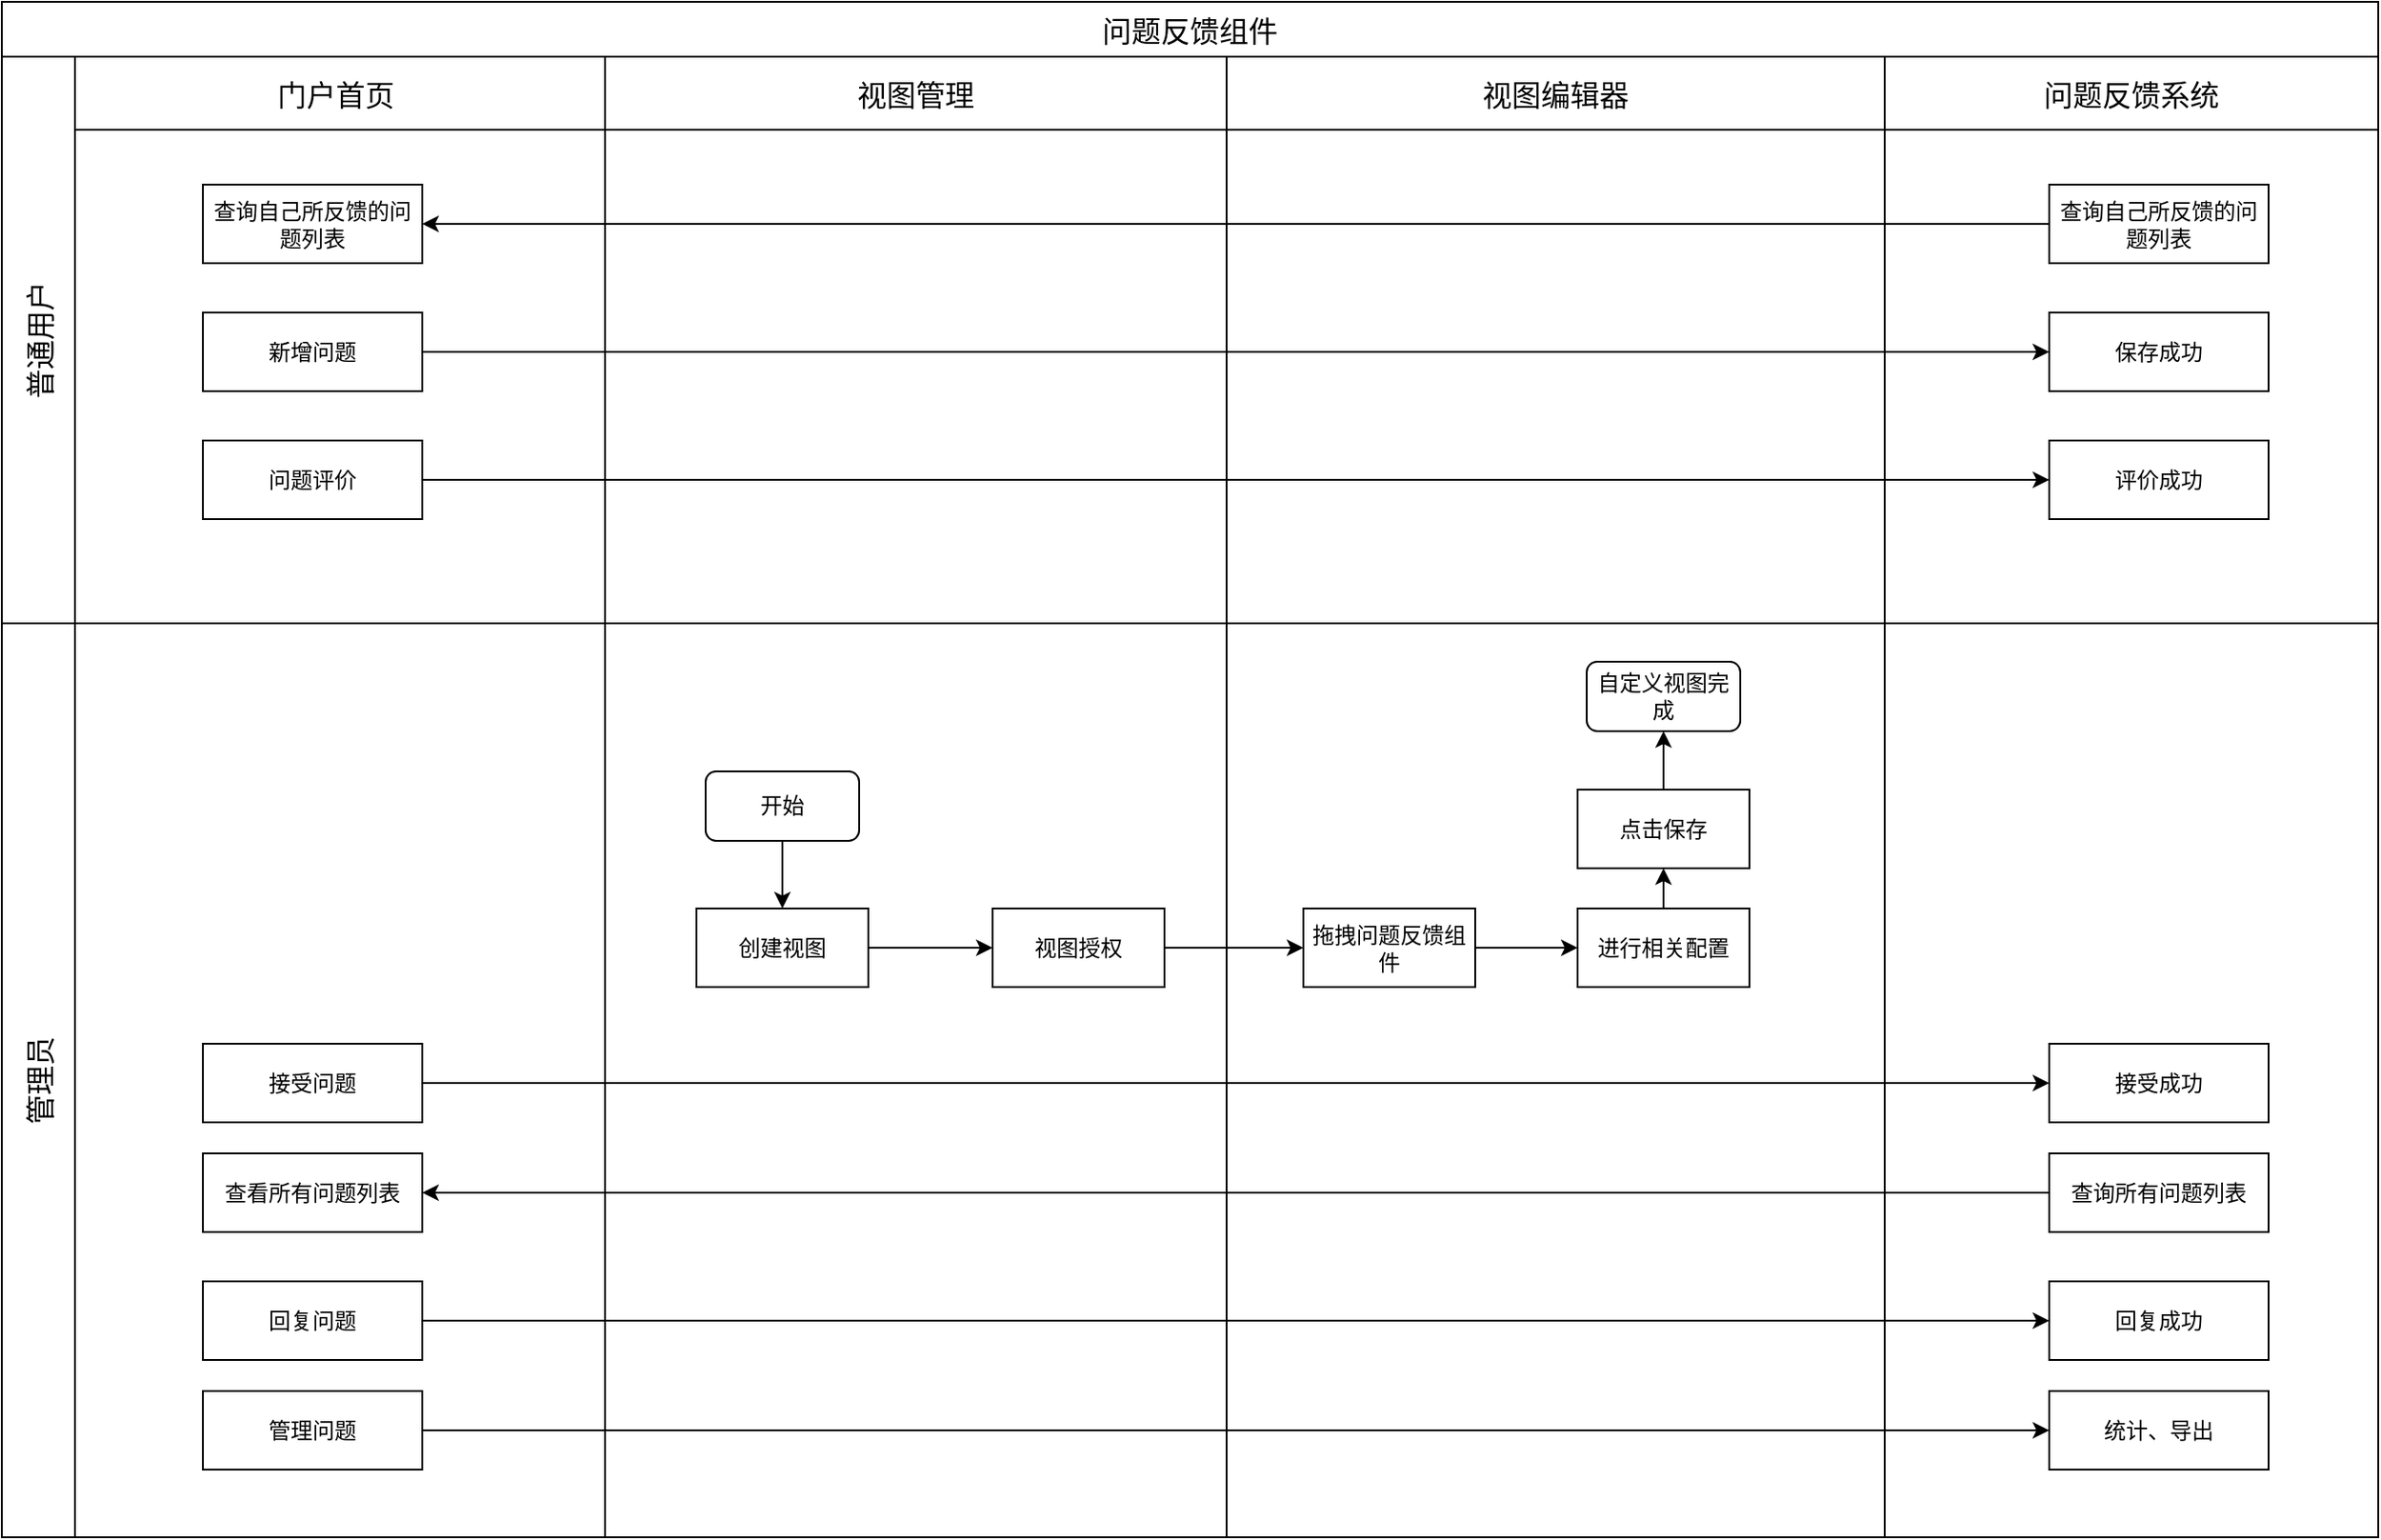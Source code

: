 <mxfile version="26.1.1">
  <diagram name="第 1 页" id="0FoiJe2aPeVPfy-v3KyT">
    <mxGraphModel dx="3088" dy="786" grid="1" gridSize="10" guides="1" tooltips="1" connect="1" arrows="1" fold="1" page="1" pageScale="1" pageWidth="827" pageHeight="1169" math="0" shadow="0">
      <root>
        <mxCell id="0" />
        <mxCell id="1" parent="0" />
        <mxCell id="_8nwMoLsQrSlDSO3Y1a6-1" value="问题反馈组件" style="shape=table;childLayout=tableLayout;startSize=30;collapsible=0;recursiveResize=0;expand=0;fontSize=16;" parent="1" vertex="1">
          <mxGeometry x="-1410" y="50" width="1300" height="840" as="geometry" />
        </mxCell>
        <mxCell id="_8nwMoLsQrSlDSO3Y1a6-2" value="普通用户" style="shape=tableRow;horizontal=0;swimlaneHead=0;swimlaneBody=0;top=0;left=0;strokeColor=inherit;bottom=0;right=0;dropTarget=0;fontStyle=0;fillColor=none;points=[[0,0.5],[1,0.5]];portConstraint=eastwest;startSize=40;collapsible=0;recursiveResize=0;expand=0;fontSize=16;" parent="_8nwMoLsQrSlDSO3Y1a6-1" vertex="1">
          <mxGeometry y="30" width="1300" height="310" as="geometry" />
        </mxCell>
        <mxCell id="_8nwMoLsQrSlDSO3Y1a6-4" value="门户首页 " style="swimlane;swimlaneHead=0;swimlaneBody=0;fontStyle=0;strokeColor=inherit;connectable=0;fillColor=none;startSize=40;collapsible=0;recursiveResize=0;expand=0;fontSize=16;" parent="_8nwMoLsQrSlDSO3Y1a6-2" vertex="1">
          <mxGeometry x="40" width="290" height="310" as="geometry">
            <mxRectangle width="290" height="310" as="alternateBounds" />
          </mxGeometry>
        </mxCell>
        <mxCell id="_8nwMoLsQrSlDSO3Y1a6-48" value="查询自己所反馈的问题列表" style="rounded=0;whiteSpace=wrap;html=1;" parent="_8nwMoLsQrSlDSO3Y1a6-4" vertex="1">
          <mxGeometry x="70" y="70" width="120" height="43" as="geometry" />
        </mxCell>
        <mxCell id="_8nwMoLsQrSlDSO3Y1a6-51" value="新增问题" style="rounded=0;whiteSpace=wrap;html=1;" parent="_8nwMoLsQrSlDSO3Y1a6-4" vertex="1">
          <mxGeometry x="70" y="140" width="120" height="43" as="geometry" />
        </mxCell>
        <mxCell id="N2I8eROpAlOFwxKqmZqH-45" value="问题评价" style="rounded=0;whiteSpace=wrap;html=1;" vertex="1" parent="_8nwMoLsQrSlDSO3Y1a6-4">
          <mxGeometry x="70" y="210" width="120" height="43" as="geometry" />
        </mxCell>
        <mxCell id="_8nwMoLsQrSlDSO3Y1a6-17" value="视图管理" style="swimlane;swimlaneHead=0;swimlaneBody=0;fontStyle=0;strokeColor=inherit;connectable=0;fillColor=none;startSize=40;collapsible=0;recursiveResize=0;expand=0;fontSize=16;" parent="_8nwMoLsQrSlDSO3Y1a6-2" vertex="1">
          <mxGeometry x="330" width="340" height="310" as="geometry">
            <mxRectangle width="340" height="310" as="alternateBounds" />
          </mxGeometry>
        </mxCell>
        <mxCell id="_8nwMoLsQrSlDSO3Y1a6-14" value="视图编辑器" style="swimlane;swimlaneHead=0;swimlaneBody=0;fontStyle=0;strokeColor=inherit;connectable=0;fillColor=none;startSize=40;collapsible=0;recursiveResize=0;expand=0;fontSize=16;" parent="_8nwMoLsQrSlDSO3Y1a6-2" vertex="1">
          <mxGeometry x="670" width="360" height="310" as="geometry">
            <mxRectangle width="360" height="310" as="alternateBounds" />
          </mxGeometry>
        </mxCell>
        <mxCell id="_8nwMoLsQrSlDSO3Y1a6-5" value="问题反馈系统" style="swimlane;swimlaneHead=0;swimlaneBody=0;fontStyle=0;strokeColor=inherit;connectable=0;fillColor=none;startSize=40;collapsible=0;recursiveResize=0;expand=0;fontSize=16;" parent="_8nwMoLsQrSlDSO3Y1a6-2" vertex="1">
          <mxGeometry x="1030" width="270" height="310" as="geometry">
            <mxRectangle width="270" height="310" as="alternateBounds" />
          </mxGeometry>
        </mxCell>
        <mxCell id="_8nwMoLsQrSlDSO3Y1a6-49" value="查询自己所反馈的问题列表" style="rounded=0;whiteSpace=wrap;html=1;" parent="_8nwMoLsQrSlDSO3Y1a6-5" vertex="1">
          <mxGeometry x="90" y="70" width="120" height="43" as="geometry" />
        </mxCell>
        <mxCell id="_8nwMoLsQrSlDSO3Y1a6-52" value="保存成功" style="rounded=0;whiteSpace=wrap;html=1;" parent="_8nwMoLsQrSlDSO3Y1a6-5" vertex="1">
          <mxGeometry x="90" y="140" width="120" height="43" as="geometry" />
        </mxCell>
        <mxCell id="N2I8eROpAlOFwxKqmZqH-46" value="评价成功" style="rounded=0;whiteSpace=wrap;html=1;" vertex="1" parent="_8nwMoLsQrSlDSO3Y1a6-5">
          <mxGeometry x="90" y="210" width="120" height="43" as="geometry" />
        </mxCell>
        <mxCell id="_8nwMoLsQrSlDSO3Y1a6-50" style="edgeStyle=orthogonalEdgeStyle;rounded=0;orthogonalLoop=1;jettySize=auto;html=1;entryX=1;entryY=0.5;entryDx=0;entryDy=0;" parent="_8nwMoLsQrSlDSO3Y1a6-2" source="_8nwMoLsQrSlDSO3Y1a6-49" target="_8nwMoLsQrSlDSO3Y1a6-48" edge="1">
          <mxGeometry relative="1" as="geometry" />
        </mxCell>
        <mxCell id="N2I8eROpAlOFwxKqmZqH-1" style="edgeStyle=orthogonalEdgeStyle;rounded=0;orthogonalLoop=1;jettySize=auto;html=1;entryX=0;entryY=0.5;entryDx=0;entryDy=0;" edge="1" parent="_8nwMoLsQrSlDSO3Y1a6-2" source="_8nwMoLsQrSlDSO3Y1a6-51" target="_8nwMoLsQrSlDSO3Y1a6-52">
          <mxGeometry relative="1" as="geometry" />
        </mxCell>
        <mxCell id="N2I8eROpAlOFwxKqmZqH-47" style="edgeStyle=orthogonalEdgeStyle;rounded=0;orthogonalLoop=1;jettySize=auto;html=1;entryX=0;entryY=0.5;entryDx=0;entryDy=0;" edge="1" parent="_8nwMoLsQrSlDSO3Y1a6-2" source="N2I8eROpAlOFwxKqmZqH-45" target="N2I8eROpAlOFwxKqmZqH-46">
          <mxGeometry relative="1" as="geometry" />
        </mxCell>
        <mxCell id="_8nwMoLsQrSlDSO3Y1a6-6" value="管理员" style="shape=tableRow;horizontal=0;swimlaneHead=0;swimlaneBody=0;top=0;left=0;strokeColor=inherit;bottom=0;right=0;dropTarget=0;fontStyle=0;fillColor=none;points=[[0,0.5],[1,0.5]];portConstraint=eastwest;startSize=40;collapsible=0;recursiveResize=0;expand=0;fontSize=16;" parent="_8nwMoLsQrSlDSO3Y1a6-1" vertex="1">
          <mxGeometry y="340" width="1300" height="500" as="geometry" />
        </mxCell>
        <mxCell id="_8nwMoLsQrSlDSO3Y1a6-8" value="" style="swimlane;swimlaneHead=0;swimlaneBody=0;fontStyle=0;connectable=0;strokeColor=inherit;fillColor=none;startSize=0;collapsible=0;recursiveResize=0;expand=0;fontSize=16;" parent="_8nwMoLsQrSlDSO3Y1a6-6" vertex="1">
          <mxGeometry x="40" width="290" height="500" as="geometry">
            <mxRectangle width="290" height="500" as="alternateBounds" />
          </mxGeometry>
        </mxCell>
        <mxCell id="_8nwMoLsQrSlDSO3Y1a6-18" style="swimlane;swimlaneHead=0;swimlaneBody=0;fontStyle=0;connectable=0;strokeColor=inherit;fillColor=none;startSize=0;collapsible=0;recursiveResize=0;expand=0;fontSize=16;" parent="_8nwMoLsQrSlDSO3Y1a6-6" vertex="1">
          <mxGeometry x="330" width="340" height="500" as="geometry">
            <mxRectangle width="340" height="500" as="alternateBounds" />
          </mxGeometry>
        </mxCell>
        <mxCell id="_8nwMoLsQrSlDSO3Y1a6-34" value="" style="group" parent="_8nwMoLsQrSlDSO3Y1a6-18" vertex="1" connectable="0">
          <mxGeometry x="50" y="21" width="576" height="178" as="geometry" />
        </mxCell>
        <mxCell id="_8nwMoLsQrSlDSO3Y1a6-26" value="自定义视图完成" style="rounded=1;whiteSpace=wrap;html=1;" parent="_8nwMoLsQrSlDSO3Y1a6-34" vertex="1">
          <mxGeometry x="487" width="84" height="38" as="geometry" />
        </mxCell>
        <mxCell id="_8nwMoLsQrSlDSO3Y1a6-21" value="创建视图" style="rounded=0;whiteSpace=wrap;html=1;" parent="_8nwMoLsQrSlDSO3Y1a6-34" vertex="1">
          <mxGeometry y="135" width="94" height="43" as="geometry" />
        </mxCell>
        <mxCell id="_8nwMoLsQrSlDSO3Y1a6-20" value="开始" style="rounded=1;whiteSpace=wrap;html=1;" parent="_8nwMoLsQrSlDSO3Y1a6-34" vertex="1">
          <mxGeometry x="5" y="60" width="84" height="38" as="geometry" />
        </mxCell>
        <mxCell id="_8nwMoLsQrSlDSO3Y1a6-22" value="视图授权" style="rounded=0;whiteSpace=wrap;html=1;" parent="_8nwMoLsQrSlDSO3Y1a6-34" vertex="1">
          <mxGeometry x="162" y="135" width="94" height="43" as="geometry" />
        </mxCell>
        <mxCell id="_8nwMoLsQrSlDSO3Y1a6-23" value="拖拽问题反馈组件" style="rounded=0;whiteSpace=wrap;html=1;" parent="_8nwMoLsQrSlDSO3Y1a6-34" vertex="1">
          <mxGeometry x="332" y="135" width="94" height="43" as="geometry" />
        </mxCell>
        <mxCell id="_8nwMoLsQrSlDSO3Y1a6-24" value="进行相关配置" style="rounded=0;whiteSpace=wrap;html=1;" parent="_8nwMoLsQrSlDSO3Y1a6-34" vertex="1">
          <mxGeometry x="482" y="135" width="94" height="43" as="geometry" />
        </mxCell>
        <mxCell id="_8nwMoLsQrSlDSO3Y1a6-27" value="点击保存" style="rounded=0;whiteSpace=wrap;html=1;" parent="_8nwMoLsQrSlDSO3Y1a6-34" vertex="1">
          <mxGeometry x="482" y="70" width="94" height="43" as="geometry" />
        </mxCell>
        <mxCell id="_8nwMoLsQrSlDSO3Y1a6-33" style="edgeStyle=orthogonalEdgeStyle;rounded=0;orthogonalLoop=1;jettySize=auto;html=1;entryX=0.5;entryY=0;entryDx=0;entryDy=0;" parent="_8nwMoLsQrSlDSO3Y1a6-34" source="_8nwMoLsQrSlDSO3Y1a6-20" target="_8nwMoLsQrSlDSO3Y1a6-21" edge="1">
          <mxGeometry relative="1" as="geometry" />
        </mxCell>
        <mxCell id="_8nwMoLsQrSlDSO3Y1a6-32" style="edgeStyle=orthogonalEdgeStyle;rounded=0;orthogonalLoop=1;jettySize=auto;html=1;entryX=0;entryY=0.5;entryDx=0;entryDy=0;" parent="_8nwMoLsQrSlDSO3Y1a6-34" source="_8nwMoLsQrSlDSO3Y1a6-21" target="_8nwMoLsQrSlDSO3Y1a6-22" edge="1">
          <mxGeometry relative="1" as="geometry" />
        </mxCell>
        <mxCell id="_8nwMoLsQrSlDSO3Y1a6-31" style="edgeStyle=orthogonalEdgeStyle;rounded=0;orthogonalLoop=1;jettySize=auto;html=1;entryX=0;entryY=0.5;entryDx=0;entryDy=0;" parent="_8nwMoLsQrSlDSO3Y1a6-34" source="_8nwMoLsQrSlDSO3Y1a6-22" target="_8nwMoLsQrSlDSO3Y1a6-23" edge="1">
          <mxGeometry relative="1" as="geometry" />
        </mxCell>
        <mxCell id="_8nwMoLsQrSlDSO3Y1a6-30" style="edgeStyle=orthogonalEdgeStyle;rounded=0;orthogonalLoop=1;jettySize=auto;html=1;entryX=0;entryY=0.5;entryDx=0;entryDy=0;" parent="_8nwMoLsQrSlDSO3Y1a6-34" source="_8nwMoLsQrSlDSO3Y1a6-23" target="_8nwMoLsQrSlDSO3Y1a6-24" edge="1">
          <mxGeometry relative="1" as="geometry" />
        </mxCell>
        <mxCell id="_8nwMoLsQrSlDSO3Y1a6-28" value="" style="edgeStyle=orthogonalEdgeStyle;rounded=0;orthogonalLoop=1;jettySize=auto;html=1;" parent="_8nwMoLsQrSlDSO3Y1a6-34" source="_8nwMoLsQrSlDSO3Y1a6-27" target="_8nwMoLsQrSlDSO3Y1a6-26" edge="1">
          <mxGeometry relative="1" as="geometry" />
        </mxCell>
        <mxCell id="_8nwMoLsQrSlDSO3Y1a6-29" style="edgeStyle=orthogonalEdgeStyle;rounded=0;orthogonalLoop=1;jettySize=auto;html=1;entryX=0.5;entryY=1;entryDx=0;entryDy=0;" parent="_8nwMoLsQrSlDSO3Y1a6-34" source="_8nwMoLsQrSlDSO3Y1a6-24" target="_8nwMoLsQrSlDSO3Y1a6-27" edge="1">
          <mxGeometry relative="1" as="geometry" />
        </mxCell>
        <mxCell id="_8nwMoLsQrSlDSO3Y1a6-15" style="swimlane;swimlaneHead=0;swimlaneBody=0;fontStyle=0;connectable=0;strokeColor=inherit;fillColor=none;startSize=0;collapsible=0;recursiveResize=0;expand=0;fontSize=16;" parent="_8nwMoLsQrSlDSO3Y1a6-6" vertex="1">
          <mxGeometry x="670" width="360" height="500" as="geometry">
            <mxRectangle width="360" height="500" as="alternateBounds" />
          </mxGeometry>
        </mxCell>
        <mxCell id="_8nwMoLsQrSlDSO3Y1a6-9" value="" style="swimlane;swimlaneHead=0;swimlaneBody=0;fontStyle=0;connectable=0;strokeColor=inherit;fillColor=none;startSize=0;collapsible=0;recursiveResize=0;expand=0;fontSize=16;" parent="_8nwMoLsQrSlDSO3Y1a6-6" vertex="1">
          <mxGeometry x="1030" width="270" height="500" as="geometry">
            <mxRectangle width="270" height="500" as="alternateBounds" />
          </mxGeometry>
        </mxCell>
        <mxCell id="_8nwMoLsQrSlDSO3Y1a6-35" value="查看所有问题列表" style="rounded=0;whiteSpace=wrap;html=1;" parent="_8nwMoLsQrSlDSO3Y1a6-9" vertex="1">
          <mxGeometry x="-920" y="290" width="120" height="43" as="geometry" />
        </mxCell>
        <mxCell id="_8nwMoLsQrSlDSO3Y1a6-37" value="回复问题" style="rounded=0;whiteSpace=wrap;html=1;" parent="_8nwMoLsQrSlDSO3Y1a6-9" vertex="1">
          <mxGeometry x="-920" y="360" width="120" height="43" as="geometry" />
        </mxCell>
        <mxCell id="_8nwMoLsQrSlDSO3Y1a6-39" value="管理问题" style="rounded=0;whiteSpace=wrap;html=1;" parent="_8nwMoLsQrSlDSO3Y1a6-9" vertex="1">
          <mxGeometry x="-920" y="420" width="120" height="43" as="geometry" />
        </mxCell>
        <mxCell id="_8nwMoLsQrSlDSO3Y1a6-44" value="接受问题" style="rounded=0;whiteSpace=wrap;html=1;" parent="_8nwMoLsQrSlDSO3Y1a6-9" vertex="1">
          <mxGeometry x="-920" y="230" width="120" height="43" as="geometry" />
        </mxCell>
        <mxCell id="_8nwMoLsQrSlDSO3Y1a6-36" value="查询所有问题列表" style="rounded=0;whiteSpace=wrap;html=1;" parent="_8nwMoLsQrSlDSO3Y1a6-9" vertex="1">
          <mxGeometry x="90" y="290" width="120" height="43" as="geometry" />
        </mxCell>
        <mxCell id="_8nwMoLsQrSlDSO3Y1a6-38" value="回复成功" style="rounded=0;whiteSpace=wrap;html=1;" parent="_8nwMoLsQrSlDSO3Y1a6-9" vertex="1">
          <mxGeometry x="90" y="360" width="120" height="43" as="geometry" />
        </mxCell>
        <mxCell id="_8nwMoLsQrSlDSO3Y1a6-40" value="统计、导出" style="rounded=0;whiteSpace=wrap;html=1;" parent="_8nwMoLsQrSlDSO3Y1a6-9" vertex="1">
          <mxGeometry x="90" y="420" width="120" height="43" as="geometry" />
        </mxCell>
        <mxCell id="_8nwMoLsQrSlDSO3Y1a6-45" value="接受成功" style="rounded=0;whiteSpace=wrap;html=1;" parent="_8nwMoLsQrSlDSO3Y1a6-9" vertex="1">
          <mxGeometry x="90" y="230" width="120" height="43" as="geometry" />
        </mxCell>
        <mxCell id="_8nwMoLsQrSlDSO3Y1a6-46" style="edgeStyle=orthogonalEdgeStyle;rounded=0;orthogonalLoop=1;jettySize=auto;html=1;entryX=1;entryY=0.5;entryDx=0;entryDy=0;" parent="_8nwMoLsQrSlDSO3Y1a6-9" source="_8nwMoLsQrSlDSO3Y1a6-36" target="_8nwMoLsQrSlDSO3Y1a6-35" edge="1">
          <mxGeometry relative="1" as="geometry" />
        </mxCell>
        <mxCell id="_8nwMoLsQrSlDSO3Y1a6-42" style="edgeStyle=orthogonalEdgeStyle;rounded=0;orthogonalLoop=1;jettySize=auto;html=1;entryX=0;entryY=0.5;entryDx=0;entryDy=0;" parent="_8nwMoLsQrSlDSO3Y1a6-9" source="_8nwMoLsQrSlDSO3Y1a6-37" target="_8nwMoLsQrSlDSO3Y1a6-38" edge="1">
          <mxGeometry relative="1" as="geometry" />
        </mxCell>
        <mxCell id="_8nwMoLsQrSlDSO3Y1a6-43" style="edgeStyle=orthogonalEdgeStyle;rounded=0;orthogonalLoop=1;jettySize=auto;html=1;entryX=0;entryY=0.5;entryDx=0;entryDy=0;" parent="_8nwMoLsQrSlDSO3Y1a6-9" source="_8nwMoLsQrSlDSO3Y1a6-39" target="_8nwMoLsQrSlDSO3Y1a6-40" edge="1">
          <mxGeometry relative="1" as="geometry" />
        </mxCell>
        <mxCell id="_8nwMoLsQrSlDSO3Y1a6-47" style="edgeStyle=orthogonalEdgeStyle;rounded=0;orthogonalLoop=1;jettySize=auto;html=1;entryX=0;entryY=0.5;entryDx=0;entryDy=0;" parent="_8nwMoLsQrSlDSO3Y1a6-9" source="_8nwMoLsQrSlDSO3Y1a6-44" target="_8nwMoLsQrSlDSO3Y1a6-45" edge="1">
          <mxGeometry relative="1" as="geometry" />
        </mxCell>
      </root>
    </mxGraphModel>
  </diagram>
</mxfile>
